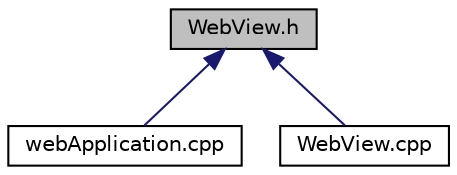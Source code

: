 digraph "WebView.h"
{
 // LATEX_PDF_SIZE
  edge [fontname="Helvetica",fontsize="10",labelfontname="Helvetica",labelfontsize="10"];
  node [fontname="Helvetica",fontsize="10",shape=record];
  Node1 [label="WebView.h",height=0.2,width=0.4,color="black", fillcolor="grey75", style="filled", fontcolor="black",tooltip="WebView header file - this class builds a GUI for users to interact with the Freshcipes recipe and st..."];
  Node1 -> Node2 [dir="back",color="midnightblue",fontsize="10",style="solid",fontname="Helvetica"];
  Node2 [label="webApplication.cpp",height=0.2,width=0.4,color="black", fillcolor="white", style="filled",URL="$webApplication_8cpp.html",tooltip="webApplication runs an application that launches the Wt webserver and Wt web application and links it..."];
  Node1 -> Node3 [dir="back",color="midnightblue",fontsize="10",style="solid",fontname="Helvetica"];
  Node3 [label="WebView.cpp",height=0.2,width=0.4,color="black", fillcolor="white", style="filled",URL="$WebView_8cpp.html",tooltip="WebView class builds a GUI for users to interact with the Freshcipes recipe and stock management appl..."];
}
